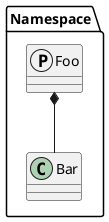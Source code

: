 {
  "sha1": "6eum6620855v958rcaow87yn59hlx27",
  "insertion": {
    "when": "2024-05-30T20:48:20.942Z",
    "url": "https://forum.plantuml.net/16398/structs-do-not-function-properly-within-a-namespace?show=17286#c17286",
    "user": "plantuml@gmail.com"
  }
}
@startuml
namespace Namespace {
    protocol Foo {}
    class Bar {}
}
Namespace.Foo *-- Namespace.Bar
@enduml
